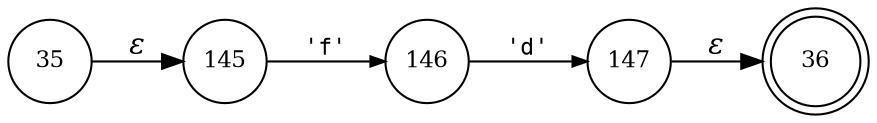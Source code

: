 digraph ATN {
rankdir=LR;
s36[fontsize=11, label="36", shape=doublecircle, fixedsize=true, width=.6];
s145[fontsize=11,label="145", shape=circle, fixedsize=true, width=.55, peripheries=1];
s146[fontsize=11,label="146", shape=circle, fixedsize=true, width=.55, peripheries=1];
s35[fontsize=11,label="35", shape=circle, fixedsize=true, width=.55, peripheries=1];
s147[fontsize=11,label="147", shape=circle, fixedsize=true, width=.55, peripheries=1];
s35 -> s145 [fontname="Times-Italic", label="&epsilon;"];
s145 -> s146 [fontsize=11, fontname="Courier", arrowsize=.7, label = "'f'", arrowhead = normal];
s146 -> s147 [fontsize=11, fontname="Courier", arrowsize=.7, label = "'d'", arrowhead = normal];
s147 -> s36 [fontname="Times-Italic", label="&epsilon;"];
}